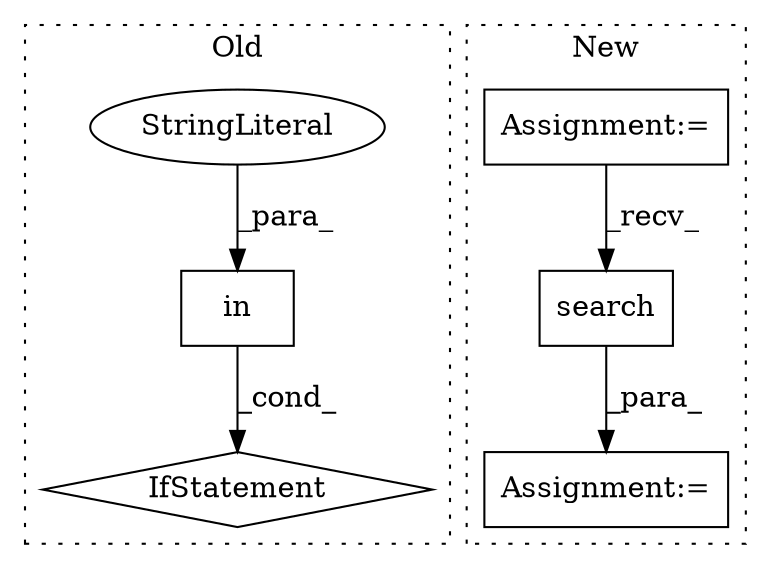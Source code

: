 digraph G {
subgraph cluster0 {
1 [label="in" a="105" s="3169" l="28" shape="box"];
4 [label="StringLiteral" a="45" s="3169" l="20" shape="ellipse"];
5 [label="IfStatement" a="25" s="3159,3197" l="10,2" shape="diamond"];
label = "Old";
style="dotted";
}
subgraph cluster1 {
2 [label="search" a="32" s="3395,3406" l="7,1" shape="box"];
3 [label="Assignment:=" a="7" s="3140" l="12" shape="box"];
6 [label="Assignment:=" a="7" s="3381" l="1" shape="box"];
label = "New";
style="dotted";
}
1 -> 5 [label="_cond_"];
2 -> 6 [label="_para_"];
3 -> 2 [label="_recv_"];
4 -> 1 [label="_para_"];
}
